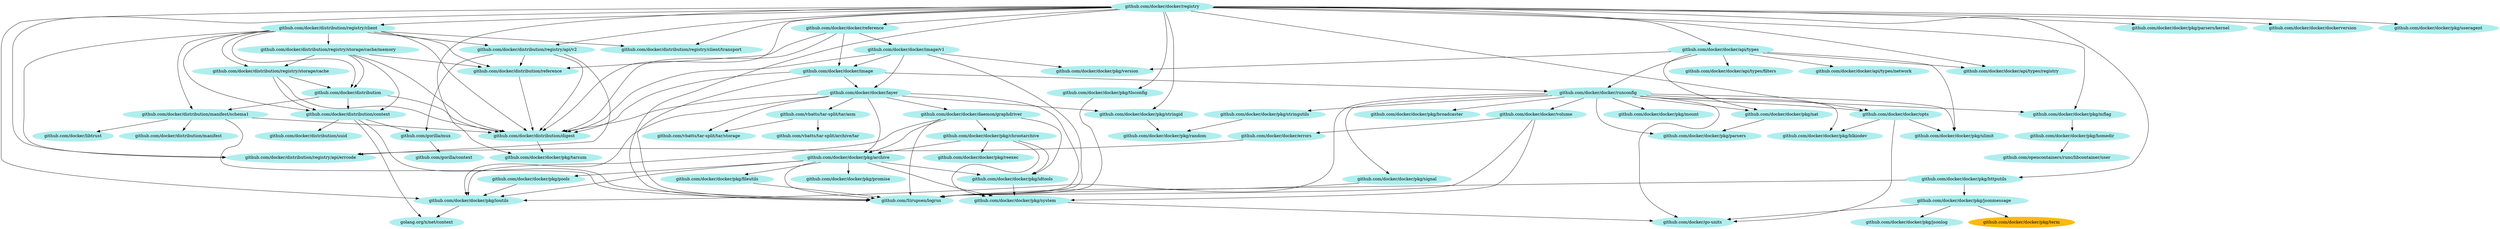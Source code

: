 digraph godep {
0 [label="github.com/docker/docker/layer" style="filled" color="paleturquoise"];
0 -> 1;
0 -> 2;
0 -> 3;
0 -> 4;
0 -> 5;
0 -> 6;
0 -> 7;
0 -> 8;
9 [label="github.com/docker/docker/pkg/idtools" style="filled" color="paleturquoise"];
9 -> 10;
11 [label="github.com/docker/docker/api/types" style="filled" color="paleturquoise"];
11 -> 12;
11 -> 13;
11 -> 14;
11 -> 15;
11 -> 16;
11 -> 17;
11 -> 18;
12 [label="github.com/docker/docker/api/types/filters" style="filled" color="paleturquoise"];
19 [label="github.com/docker/docker/pkg/random" style="filled" color="paleturquoise"];
20 [label="github.com/docker/docker/pkg/parsers/kernel" style="filled" color="paleturquoise"];
21 [label="github.com/docker/docker/pkg/chrootarchive" style="filled" color="paleturquoise"];
21 -> 4;
21 -> 9;
21 -> 22;
21 -> 10;
7 [label="github.com/vbatts/tar-split/tar/asm" style="filled" color="paleturquoise"];
7 -> 23;
7 -> 8;
24 [label="github.com/docker/distribution/context" style="filled" color="paleturquoise"];
24 -> 1;
24 -> 25;
24 -> 26;
24 -> 27;
28 [label="github.com/docker/docker/errors" style="filled" color="paleturquoise"];
28 -> 29;
30 [label="github.com/docker/docker/pkg/jsonmessage" style="filled" color="paleturquoise"];
30 -> 31;
30 -> 32;
30 -> 33;
23 [label="github.com/vbatts/tar-split/archive/tar" style="filled" color="paleturquoise"];
34 [label="github.com/docker/distribution/registry/client" style="filled" color="paleturquoise"];
34 -> 35;
34 -> 24;
34 -> 2;
34 -> 36;
34 -> 37;
34 -> 29;
34 -> 38;
34 -> 39;
34 -> 40;
34 -> 41;
42 [label="github.com/docker/docker/pkg/signal" style="filled" color="paleturquoise"];
42 -> 1;
6 [label="github.com/docker/docker/pkg/stringid" style="filled" color="paleturquoise"];
6 -> 19;
3 [label="github.com/docker/docker/daemon/graphdriver" style="filled" color="paleturquoise"];
3 -> 1;
3 -> 4;
3 -> 21;
3 -> 9;
3 -> 5;
43 [label="github.com/docker/docker/opts" style="filled" color="paleturquoise"];
43 -> 44;
43 -> 16;
43 -> 33;
45 [label="github.com/docker/docker/pkg/broadcaster" style="filled" color="paleturquoise"];
46 [label="github.com/docker/docker/pkg/mflag" style="filled" color="paleturquoise"];
46 -> 47;
37 [label="github.com/docker/distribution/reference" style="filled" color="paleturquoise"];
37 -> 2;
48 [label="github.com/docker/docker/volume" style="filled" color="paleturquoise"];
48 -> 1;
48 -> 28;
48 -> 10;
49 [label="github.com/docker/docker/dockerversion" style="filled" color="paleturquoise"];
50 [label="github.com/docker/docker/pkg/fileutils" style="filled" color="paleturquoise"];
50 -> 1;
51 [label="github.com/docker/docker/registry" style="filled" color="paleturquoise"];
51 -> 1;
51 -> 2;
51 -> 29;
51 -> 38;
51 -> 34;
51 -> 39;
51 -> 11;
51 -> 14;
51 -> 49;
51 -> 43;
51 -> 52;
51 -> 5;
51 -> 46;
51 -> 20;
51 -> 6;
51 -> 53;
51 -> 54;
51 -> 55;
51 -> 56;
1 [label="github.com/Sirupsen/logrus" style="filled" color="paleturquoise"];
2 [label="github.com/docker/distribution/digest" style="filled" color="paleturquoise"];
2 -> 53;
13 [label="github.com/docker/docker/api/types/network" style="filled" color="paleturquoise"];
33 [label="github.com/docker/go-units" style="filled" color="paleturquoise"];
54 [label="github.com/docker/docker/pkg/tlsconfig" style="filled" color="paleturquoise"];
54 -> 1;
57 [label="github.com/docker/docker/pkg/promise" style="filled" color="paleturquoise"];
58 [label="github.com/docker/docker/image/v1" style="filled" color="paleturquoise"];
58 -> 1;
58 -> 2;
58 -> 59;
58 -> 0;
58 -> 17;
36 [label="github.com/docker/distribution/manifest/schema1" style="filled" color="paleturquoise"];
36 -> 1;
36 -> 2;
36 -> 60;
36 -> 61;
61 [label="github.com/docker/libtrust" style="filled" color="paleturquoise"];
39 [label="github.com/docker/distribution/registry/client/transport" style="filled" color="paleturquoise"];
14 [label="github.com/docker/docker/api/types/registry" style="filled" color="paleturquoise"];
55 [label="github.com/docker/docker/pkg/useragent" style="filled" color="paleturquoise"];
59 [label="github.com/docker/docker/image" style="filled" color="paleturquoise"];
59 -> 1;
59 -> 2;
59 -> 0;
59 -> 18;
62 [label="github.com/gorilla/context" style="filled" color="paleturquoise"];
31 [label="github.com/docker/docker/pkg/jsonlog" style="filled" color="paleturquoise"];
63 [label="github.com/docker/docker/pkg/pools" style="filled" color="paleturquoise"];
63 -> 5;
53 [label="github.com/docker/docker/pkg/tarsum" style="filled" color="paleturquoise"];
64 [label="github.com/docker/docker/pkg/mount" style="filled" color="paleturquoise"];
52 [label="github.com/docker/docker/pkg/httputils" style="filled" color="paleturquoise"];
52 -> 1;
52 -> 30;
16 [label="github.com/docker/docker/pkg/ulimit" style="filled" color="paleturquoise"];
17 [label="github.com/docker/docker/pkg/version" style="filled" color="paleturquoise"];
29 [label="github.com/docker/distribution/registry/api/errcode" style="filled" color="paleturquoise"];
26 [label="github.com/gorilla/mux" style="filled" color="paleturquoise"];
26 -> 62;
65 [label="github.com/docker/docker/pkg/parsers" style="filled" color="paleturquoise"];
38 [label="github.com/docker/distribution/registry/api/v2" style="filled" color="paleturquoise"];
38 -> 2;
38 -> 37;
38 -> 29;
38 -> 26;
40 [label="github.com/docker/distribution/registry/storage/cache" style="filled" color="paleturquoise"];
40 -> 35;
40 -> 24;
40 -> 2;
44 [label="github.com/docker/docker/pkg/blkiodev" style="filled" color="paleturquoise"];
5 [label="github.com/docker/docker/pkg/ioutils" style="filled" color="paleturquoise"];
5 -> 27;
66 [label="github.com/opencontainers/runc/libcontainer/user" style="filled" color="paleturquoise"];
22 [label="github.com/docker/docker/pkg/reexec" style="filled" color="paleturquoise"];
25 [label="github.com/docker/distribution/uuid" style="filled" color="paleturquoise"];
15 [label="github.com/docker/docker/pkg/nat" style="filled" color="paleturquoise"];
15 -> 65;
18 [label="github.com/docker/docker/runconfig" style="filled" color="paleturquoise"];
18 -> 43;
18 -> 44;
18 -> 45;
18 -> 5;
18 -> 46;
18 -> 64;
18 -> 15;
18 -> 65;
18 -> 42;
18 -> 67;
18 -> 16;
18 -> 48;
18 -> 33;
67 [label="github.com/docker/docker/pkg/stringutils" style="filled" color="paleturquoise"];
67 -> 19;
27 [label="golang.org/x/net/context" style="filled" color="paleturquoise"];
41 [label="github.com/docker/distribution/registry/storage/cache/memory" style="filled" color="paleturquoise"];
41 -> 35;
41 -> 24;
41 -> 2;
41 -> 37;
41 -> 40;
47 [label="github.com/docker/docker/pkg/homedir" style="filled" color="paleturquoise"];
47 -> 66;
32 [label="github.com/docker/docker/pkg/term" style="filled" color="darkgoldenrod1"];
56 [label="github.com/docker/docker/reference" style="filled" color="paleturquoise"];
56 -> 2;
56 -> 37;
56 -> 59;
56 -> 58;
4 [label="github.com/docker/docker/pkg/archive" style="filled" color="paleturquoise"];
4 -> 1;
4 -> 50;
4 -> 9;
4 -> 5;
4 -> 63;
4 -> 57;
4 -> 10;
8 [label="github.com/vbatts/tar-split/tar/storage" style="filled" color="paleturquoise"];
35 [label="github.com/docker/distribution" style="filled" color="paleturquoise"];
35 -> 24;
35 -> 2;
35 -> 36;
60 [label="github.com/docker/distribution/manifest" style="filled" color="paleturquoise"];
10 [label="github.com/docker/docker/pkg/system" style="filled" color="paleturquoise"];
10 -> 33;
}
